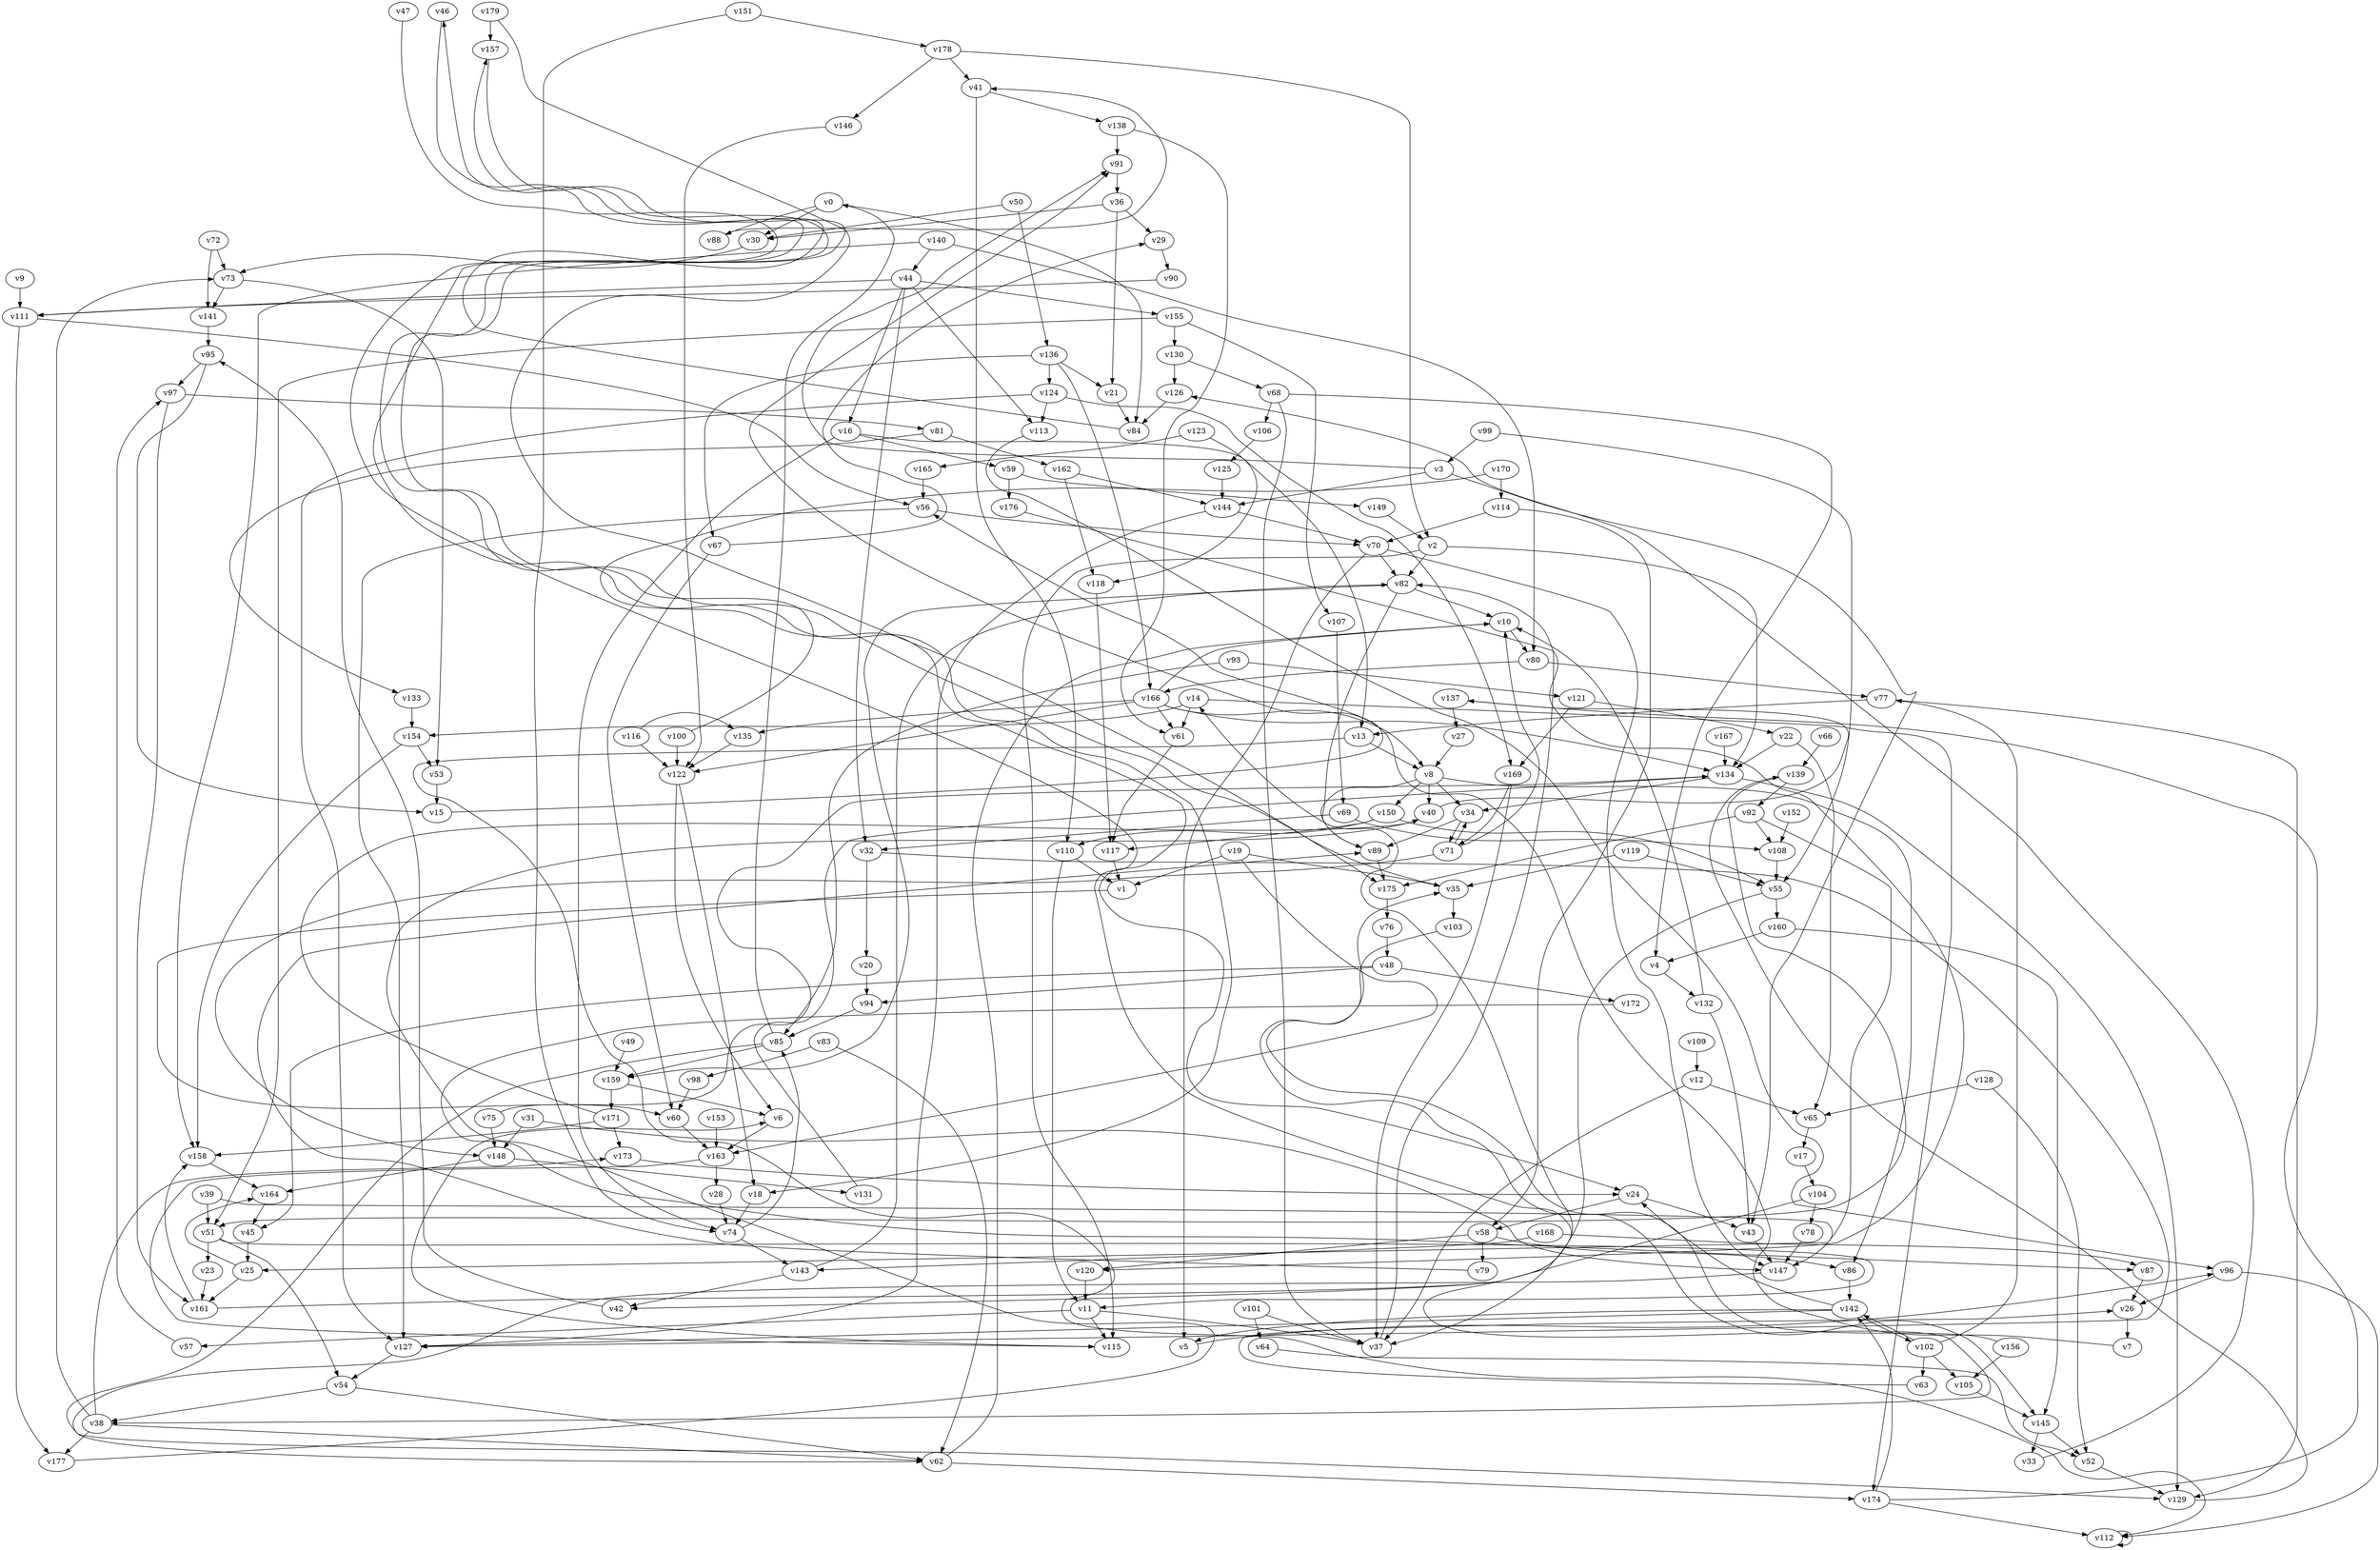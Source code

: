 // Benchmark game 257 - 180 vertices
// time_bound: 40
// targets: v160
digraph G {
    v0 [name="v0", player=1];
    v1 [name="v1", player=0];
    v2 [name="v2", player=0];
    v3 [name="v3", player=1];
    v4 [name="v4", player=1];
    v5 [name="v5", player=1];
    v6 [name="v6", player=1];
    v7 [name="v7", player=1];
    v8 [name="v8", player=0];
    v9 [name="v9", player=1];
    v10 [name="v10", player=1];
    v11 [name="v11", player=0];
    v12 [name="v12", player=1];
    v13 [name="v13", player=0];
    v14 [name="v14", player=0];
    v15 [name="v15", player=1];
    v16 [name="v16", player=0];
    v17 [name="v17", player=0];
    v18 [name="v18", player=1];
    v19 [name="v19", player=1];
    v20 [name="v20", player=0];
    v21 [name="v21", player=0];
    v22 [name="v22", player=1];
    v23 [name="v23", player=1];
    v24 [name="v24", player=0];
    v25 [name="v25", player=1];
    v26 [name="v26", player=0];
    v27 [name="v27", player=1];
    v28 [name="v28", player=0];
    v29 [name="v29", player=1];
    v30 [name="v30", player=1];
    v31 [name="v31", player=0];
    v32 [name="v32", player=1];
    v33 [name="v33", player=0];
    v34 [name="v34", player=1];
    v35 [name="v35", player=1];
    v36 [name="v36", player=0];
    v37 [name="v37", player=0];
    v38 [name="v38", player=0];
    v39 [name="v39", player=0];
    v40 [name="v40", player=0];
    v41 [name="v41", player=1];
    v42 [name="v42", player=1];
    v43 [name="v43", player=0];
    v44 [name="v44", player=0];
    v45 [name="v45", player=1];
    v46 [name="v46", player=1];
    v47 [name="v47", player=1];
    v48 [name="v48", player=1];
    v49 [name="v49", player=0];
    v50 [name="v50", player=0];
    v51 [name="v51", player=1];
    v52 [name="v52", player=0];
    v53 [name="v53", player=1];
    v54 [name="v54", player=1];
    v55 [name="v55", player=1];
    v56 [name="v56", player=0];
    v57 [name="v57", player=0];
    v58 [name="v58", player=0];
    v59 [name="v59", player=1];
    v60 [name="v60", player=1];
    v61 [name="v61", player=1];
    v62 [name="v62", player=0];
    v63 [name="v63", player=1];
    v64 [name="v64", player=0];
    v65 [name="v65", player=0];
    v66 [name="v66", player=1];
    v67 [name="v67", player=0];
    v68 [name="v68", player=0];
    v69 [name="v69", player=0];
    v70 [name="v70", player=1];
    v71 [name="v71", player=0];
    v72 [name="v72", player=1];
    v73 [name="v73", player=0];
    v74 [name="v74", player=1];
    v75 [name="v75", player=0];
    v76 [name="v76", player=1];
    v77 [name="v77", player=1];
    v78 [name="v78", player=0];
    v79 [name="v79", player=1];
    v80 [name="v80", player=0];
    v81 [name="v81", player=0];
    v82 [name="v82", player=0];
    v83 [name="v83", player=0];
    v84 [name="v84", player=1];
    v85 [name="v85", player=1];
    v86 [name="v86", player=0];
    v87 [name="v87", player=1];
    v88 [name="v88", player=0];
    v89 [name="v89", player=1];
    v90 [name="v90", player=1];
    v91 [name="v91", player=0];
    v92 [name="v92", player=1];
    v93 [name="v93", player=1];
    v94 [name="v94", player=0];
    v95 [name="v95", player=1];
    v96 [name="v96", player=0];
    v97 [name="v97", player=0];
    v98 [name="v98", player=1];
    v99 [name="v99", player=0];
    v100 [name="v100", player=0];
    v101 [name="v101", player=1];
    v102 [name="v102", player=0];
    v103 [name="v103", player=0];
    v104 [name="v104", player=0];
    v105 [name="v105", player=0];
    v106 [name="v106", player=0];
    v107 [name="v107", player=0];
    v108 [name="v108", player=1];
    v109 [name="v109", player=1];
    v110 [name="v110", player=1];
    v111 [name="v111", player=1];
    v112 [name="v112", player=1];
    v113 [name="v113", player=1];
    v114 [name="v114", player=0];
    v115 [name="v115", player=0];
    v116 [name="v116", player=0];
    v117 [name="v117", player=0];
    v118 [name="v118", player=0];
    v119 [name="v119", player=0];
    v120 [name="v120", player=1];
    v121 [name="v121", player=0];
    v122 [name="v122", player=0];
    v123 [name="v123", player=1];
    v124 [name="v124", player=0];
    v125 [name="v125", player=0];
    v126 [name="v126", player=0];
    v127 [name="v127", player=0];
    v128 [name="v128", player=1];
    v129 [name="v129", player=0];
    v130 [name="v130", player=1];
    v131 [name="v131", player=1];
    v132 [name="v132", player=0];
    v133 [name="v133", player=1];
    v134 [name="v134", player=1];
    v135 [name="v135", player=1];
    v136 [name="v136", player=1];
    v137 [name="v137", player=1];
    v138 [name="v138", player=1];
    v139 [name="v139", player=1];
    v140 [name="v140", player=0];
    v141 [name="v141", player=0];
    v142 [name="v142", player=0];
    v143 [name="v143", player=0];
    v144 [name="v144", player=1];
    v145 [name="v145", player=1];
    v146 [name="v146", player=0];
    v147 [name="v147", player=1];
    v148 [name="v148", player=1];
    v149 [name="v149", player=0];
    v150 [name="v150", player=0];
    v151 [name="v151", player=0];
    v152 [name="v152", player=0];
    v153 [name="v153", player=1];
    v154 [name="v154", player=0];
    v155 [name="v155", player=0];
    v156 [name="v156", player=0];
    v157 [name="v157", player=1];
    v158 [name="v158", player=1];
    v159 [name="v159", player=0];
    v160 [name="v160", player=0, target=1];
    v161 [name="v161", player=1];
    v162 [name="v162", player=1];
    v163 [name="v163", player=0];
    v164 [name="v164", player=0];
    v165 [name="v165", player=0];
    v166 [name="v166", player=1];
    v167 [name="v167", player=0];
    v168 [name="v168", player=1];
    v169 [name="v169", player=1];
    v170 [name="v170", player=1];
    v171 [name="v171", player=0];
    v172 [name="v172", player=0];
    v173 [name="v173", player=1];
    v174 [name="v174", player=1];
    v175 [name="v175", player=0];
    v176 [name="v176", player=0];
    v177 [name="v177", player=1];
    v178 [name="v178", player=0];
    v179 [name="v179", player=1];

    v0 -> v84;
    v1 -> v60 [constraint="t < 5"];
    v2 -> v82;
    v3 -> v91 [constraint="t >= 1"];
    v4 -> v132;
    v5 -> v96 [constraint="t < 9"];
    v6 -> v163;
    v7 -> v91 [constraint="t >= 4"];
    v8 -> v40;
    v9 -> v111;
    v10 -> v80;
    v11 -> v57;
    v12 -> v37;
    v13 -> v112 [constraint="t mod 4 == 0"];
    v14 -> v61;
    v15 -> v56 [constraint="t < 12"];
    v16 -> v118 [constraint="t >= 5"];
    v17 -> v104;
    v18 -> v74;
    v19 -> v163 [constraint="t < 7"];
    v20 -> v94;
    v21 -> v84;
    v22 -> v134;
    v23 -> v161;
    v24 -> v58;
    v25 -> v164 [constraint="t < 7"];
    v26 -> v7;
    v27 -> v8;
    v28 -> v74;
    v29 -> v90;
    v30 -> v73;
    v31 -> v147 [constraint="t >= 4"];
    v32 -> v127 [constraint="t >= 3"];
    v33 -> v126 [constraint="t < 12"];
    v34 -> v89;
    v35 -> v103;
    v36 -> v30;
    v37 -> v82;
    v38 -> v62;
    v39 -> v25 [constraint="t < 5"];
    v40 -> v137 [constraint="t mod 5 == 4"];
    v41 -> v138;
    v42 -> v95;
    v43 -> v147;
    v44 -> v111;
    v45 -> v25;
    v46 -> v18 [constraint="t mod 2 == 1"];
    v47 -> v42 [constraint="t >= 4"];
    v48 -> v45 [constraint="t mod 3 == 0"];
    v49 -> v159;
    v50 -> v30;
    v51 -> v11 [constraint="t mod 5 == 3"];
    v52 -> v129;
    v53 -> v15;
    v54 -> v62;
    v55 -> v160;
    v56 -> v70;
    v57 -> v97;
    v58 -> v86;
    v59 -> v149;
    v60 -> v163;
    v61 -> v117;
    v62 -> v10;
    v63 -> v26 [constraint="t >= 3"];
    v64 -> v52 [constraint="t < 14"];
    v65 -> v17;
    v66 -> v139;
    v67 -> v29 [constraint="t < 11"];
    v68 -> v37;
    v69 -> v108;
    v70 -> v5;
    v71 -> v148 [constraint="t mod 5 == 3"];
    v72 -> v73;
    v73 -> v53;
    v74 -> v85;
    v75 -> v134 [constraint="t mod 2 == 0"];
    v76 -> v48;
    v77 -> v129;
    v78 -> v147;
    v79 -> v89 [constraint="t mod 5 == 4"];
    v80 -> v166;
    v81 -> v133 [constraint="t >= 2"];
    v82 -> v159 [constraint="t mod 5 == 4"];
    v83 -> v98;
    v84 -> v46 [constraint="t mod 4 == 1"];
    v85 -> v129 [constraint="t < 10"];
    v86 -> v142;
    v87 -> v26;
    v88 -> v41 [constraint="t < 10"];
    v89 -> v175;
    v90 -> v111 [constraint="t mod 2 == 1"];
    v91 -> v36;
    v92 -> v147;
    v93 -> v121;
    v94 -> v85;
    v95 -> v15 [constraint="t >= 5"];
    v96 -> v26;
    v97 -> v81;
    v98 -> v60;
    v99 -> v3;
    v100 -> v157 [constraint="t < 7"];
    v101 -> v37;
    v102 -> v63;
    v103 -> v145 [constraint="t >= 3"];
    v104 -> v38 [constraint="t >= 1"];
    v105 -> v145;
    v106 -> v125;
    v107 -> v69;
    v108 -> v55;
    v109 -> v12;
    v110 -> v1;
    v111 -> v56 [constraint="t < 14"];
    v112 -> v112;
    v113 -> v96 [constraint="t >= 5"];
    v114 -> v70;
    v115 -> v6 [constraint="t < 12"];
    v116 -> v135 [constraint="t mod 5 == 4"];
    v117 -> v1;
    v118 -> v117;
    v119 -> v55;
    v120 -> v11;
    v121 -> v169;
    v122 -> v18 [constraint="t < 7"];
    v123 -> v165;
    v124 -> v127;
    v125 -> v144;
    v126 -> v84;
    v127 -> v54;
    v128 -> v52;
    v129 -> v139 [constraint="t mod 5 == 1"];
    v130 -> v68;
    v131 -> v134 [constraint="t < 9"];
    v132 -> v43;
    v133 -> v154;
    v134 -> v129;
    v135 -> v122;
    v136 -> v21;
    v137 -> v27;
    v138 -> v91;
    v139 -> v51 [constraint="t mod 4 == 0"];
    v140 -> v158;
    v141 -> v95;
    v142 -> v127;
    v143 -> v82;
    v144 -> v70;
    v145 -> v52;
    v146 -> v122;
    v147 -> v62 [constraint="t mod 4 == 2"];
    v148 -> v131;
    v149 -> v2;
    v150 -> v110 [constraint="t mod 4 == 1"];
    v151 -> v178;
    v152 -> v108;
    v153 -> v163;
    v154 -> v53;
    v155 -> v51;
    v156 -> v35 [constraint="t < 14"];
    v157 -> v35 [constraint="t mod 5 == 1"];
    v158 -> v164;
    v159 -> v6;
    v160 -> v4;
    v161 -> v14 [constraint="t < 9"];
    v162 -> v118;
    v163 -> v115 [constraint="t < 15"];
    v164 -> v45;
    v165 -> v56;
    v166 -> v61;
    v167 -> v134;
    v168 -> v87;
    v169 -> v37;
    v170 -> v24 [constraint="t < 8"];
    v171 -> v40 [constraint="t mod 5 == 1"];
    v172 -> v87 [constraint="t >= 5"];
    v173 -> v24;
    v174 -> v137 [constraint="t < 13"];
    v175 -> v76;
    v176 -> v120 [constraint="t mod 3 == 1"];
    v177 -> v40 [constraint="t < 8"];
    v178 -> v2;
    v179 -> v175 [constraint="t >= 5"];
    v110 -> v11;
    v160 -> v145;
    v44 -> v113;
    v139 -> v92;
    v14 -> v154;
    v44 -> v32;
    v92 -> v175;
    v13 -> v8;
    v170 -> v114;
    v75 -> v148;
    v24 -> v43;
    v150 -> v117;
    v128 -> v65;
    v68 -> v106;
    v48 -> v94;
    v104 -> v78;
    v151 -> v74;
    v136 -> v124;
    v44 -> v155;
    v48 -> v172;
    v166 -> v134;
    v36 -> v21;
    v174 -> v142;
    v100 -> v122;
    v85 -> v0;
    v178 -> v146;
    v50 -> v136;
    v51 -> v54;
    v124 -> v113;
    v82 -> v89;
    v155 -> v107;
    v8 -> v34;
    v81 -> v162;
    v58 -> v79;
    v179 -> v157;
    v32 -> v20;
    v67 -> v60;
    v159 -> v171;
    v36 -> v29;
    v39 -> v51;
    v154 -> v158;
    v102 -> v142;
    v38 -> v177;
    v166 -> v135;
    v8 -> v89;
    v3 -> v43;
    v163 -> v28;
    v12 -> v65;
    v34 -> v71;
    v71 -> v10;
    v101 -> v64;
    v55 -> v37;
    v142 -> v5;
    v85 -> v159;
    v156 -> v105;
    v62 -> v174;
    v19 -> v1;
    v155 -> v130;
    v166 -> v10;
    v0 -> v30;
    v168 -> v143;
    v96 -> v112;
    v19 -> v35;
    v148 -> v164;
    v174 -> v112;
    v22 -> v65;
    v70 -> v82;
    v14 -> v174;
    v82 -> v10;
    v59 -> v176;
    v25 -> v161;
    v3 -> v144;
    v166 -> v122;
    v123 -> v13;
    v51 -> v23;
    v169 -> v71;
    v140 -> v80;
    v142 -> v24;
    v31 -> v148;
    v71 -> v34;
    v178 -> v41;
    v38 -> v173;
    v8 -> v86;
    v161 -> v158;
    v130 -> v126;
    v41 -> v110;
    v92 -> v108;
    v56 -> v127;
    v150 -> v55;
    v83 -> v62;
    v111 -> v177;
    v95 -> v97;
    v93 -> v85;
    v116 -> v122;
    v11 -> v115;
    v166 -> v8;
    v74 -> v143;
    v38 -> v73;
    v119 -> v35;
    v171 -> v173;
    v77 -> v13;
    v2 -> v134;
    v99 -> v55;
    v124 -> v169;
    v16 -> v59;
    v144 -> v127;
    v2 -> v115;
    v8 -> v150;
    v143 -> v42;
    v80 -> v77;
    v11 -> v37;
    v145 -> v33;
    v102 -> v77;
    v72 -> v141;
    v132 -> v10;
    v162 -> v144;
    v44 -> v16;
    v73 -> v141;
    v136 -> v166;
    v114 -> v58;
    v142 -> v102;
    v70 -> v147;
    v122 -> v6;
    v171 -> v158;
    v0 -> v88;
    v68 -> v4;
    v121 -> v22;
    v138 -> v61;
    v134 -> v34;
    v54 -> v38;
    v97 -> v161;
    v102 -> v105;
    v136 -> v67;
    v58 -> v120;
    v69 -> v32;
    v140 -> v44;
    v16 -> v74;
}
